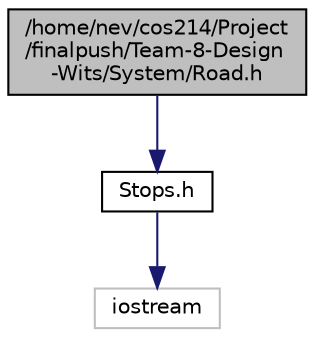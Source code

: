 digraph "/home/nev/cos214/Project/finalpush/Team-8-Design-Wits/System/Road.h"
{
 // LATEX_PDF_SIZE
  edge [fontname="Helvetica",fontsize="10",labelfontname="Helvetica",labelfontsize="10"];
  node [fontname="Helvetica",fontsize="10",shape=record];
  Node1 [label="/home/nev/cos214/Project\l/finalpush/Team-8-Design\l-Wits/System/Road.h",height=0.2,width=0.4,color="black", fillcolor="grey75", style="filled", fontcolor="black",tooltip="This file implements the Road class."];
  Node1 -> Node2 [color="midnightblue",fontsize="10",style="solid",fontname="Helvetica"];
  Node2 [label="Stops.h",height=0.2,width=0.4,color="black", fillcolor="white", style="filled",URL="$Stops_8h.html",tooltip="This file implements the Stops class."];
  Node2 -> Node3 [color="midnightblue",fontsize="10",style="solid",fontname="Helvetica"];
  Node3 [label="iostream",height=0.2,width=0.4,color="grey75", fillcolor="white", style="filled",tooltip=" "];
}
